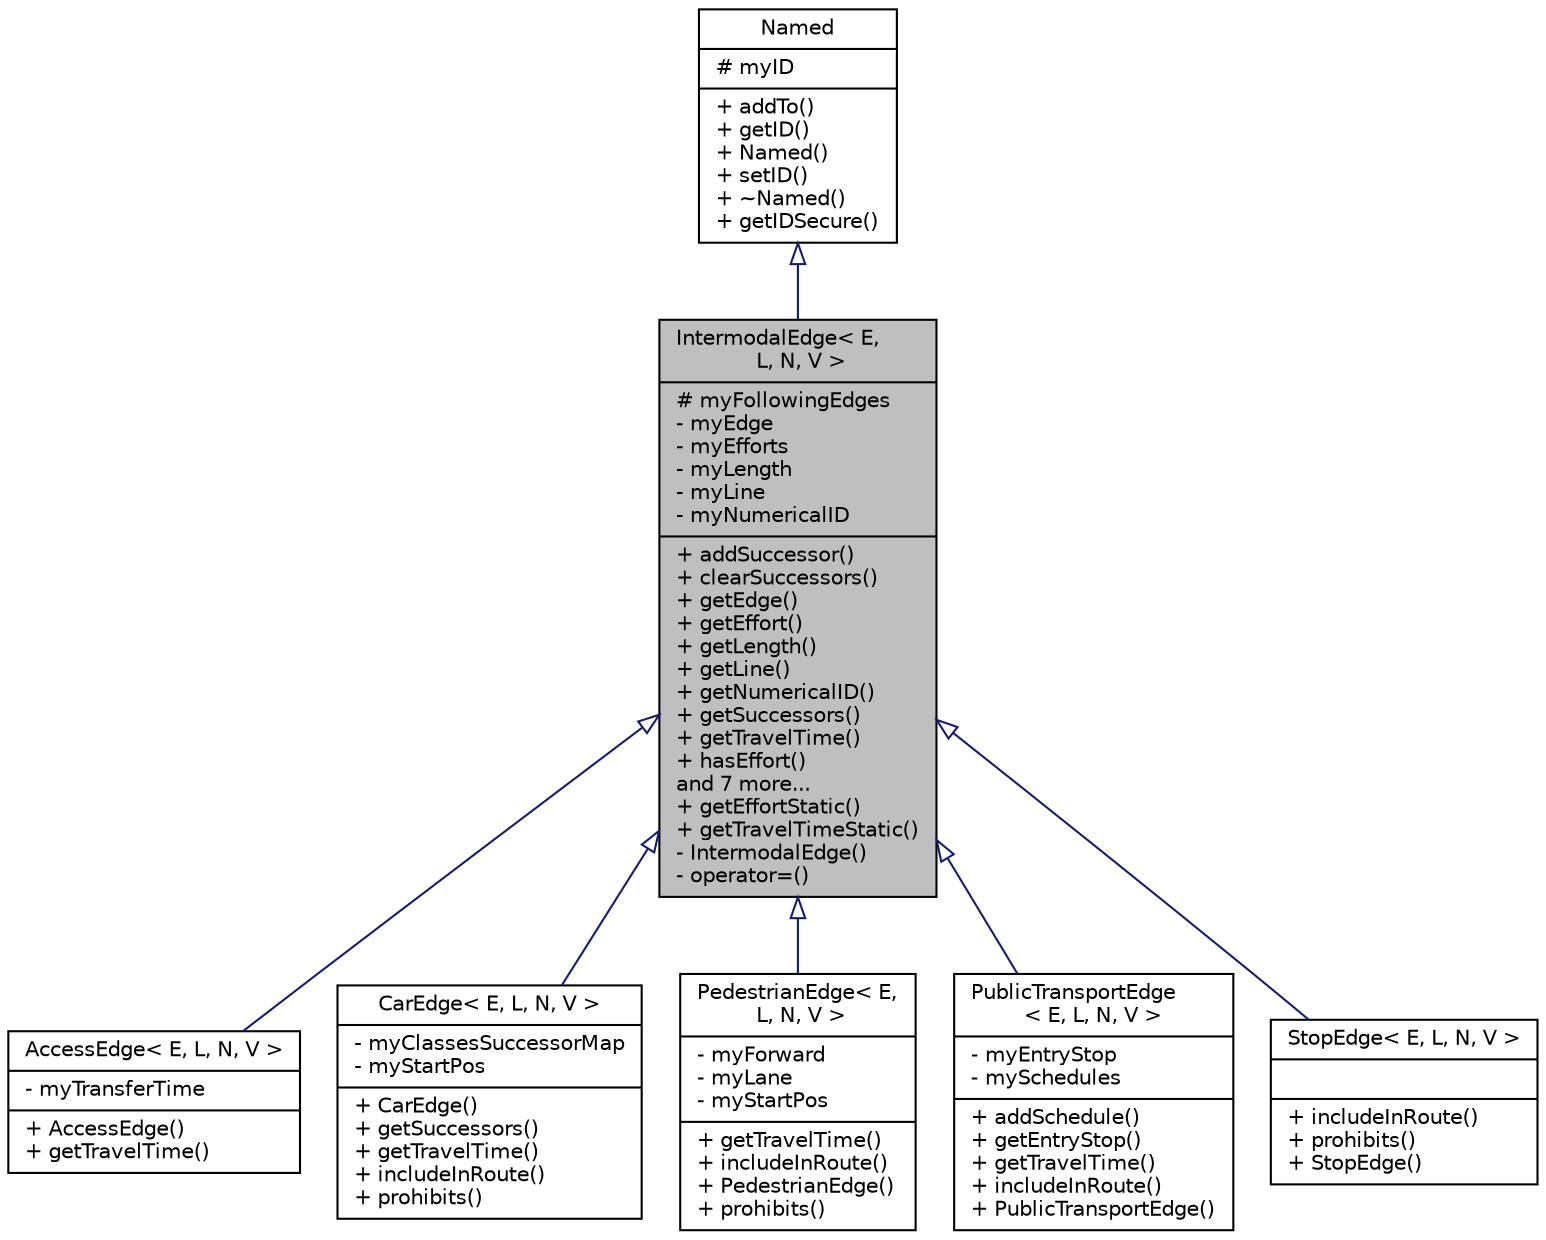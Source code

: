 digraph "IntermodalEdge&lt; E, L, N, V &gt;"
{
  edge [fontname="Helvetica",fontsize="10",labelfontname="Helvetica",labelfontsize="10"];
  node [fontname="Helvetica",fontsize="10",shape=record];
  Node0 [label="{IntermodalEdge\< E,\l L, N, V \>\n|# myFollowingEdges\l- myEdge\l- myEfforts\l- myLength\l- myLine\l- myNumericalID\l|+ addSuccessor()\l+ clearSuccessors()\l+ getEdge()\l+ getEffort()\l+ getLength()\l+ getLine()\l+ getNumericalID()\l+ getSuccessors()\l+ getTravelTime()\l+ hasEffort()\land 7 more...\l+ getEffortStatic()\l+ getTravelTimeStatic()\l- IntermodalEdge()\l- operator=()\l}",height=0.2,width=0.4,color="black", fillcolor="grey75", style="filled", fontcolor="black"];
  Node1 -> Node0 [dir="back",color="midnightblue",fontsize="10",style="solid",arrowtail="onormal",fontname="Helvetica"];
  Node1 [label="{Named\n|# myID\l|+ addTo()\l+ getID()\l+ Named()\l+ setID()\l+ ~Named()\l+ getIDSecure()\l}",height=0.2,width=0.4,color="black", fillcolor="white", style="filled",URL="$d5/dbf/class_named.html",tooltip="Base class for objects which have an id. "];
  Node0 -> Node2 [dir="back",color="midnightblue",fontsize="10",style="solid",arrowtail="onormal",fontname="Helvetica"];
  Node2 [label="{AccessEdge\< E, L, N, V \>\n|- myTransferTime\l|+ AccessEdge()\l+ getTravelTime()\l}",height=0.2,width=0.4,color="black", fillcolor="white", style="filled",URL="$da/d7f/class_access_edge.html",tooltip="the access edge connecting different modes that is given to the internal router (SUMOAbstractRouter) ..."];
  Node0 -> Node3 [dir="back",color="midnightblue",fontsize="10",style="solid",arrowtail="onormal",fontname="Helvetica"];
  Node3 [label="{CarEdge\< E, L, N, V \>\n|- myClassesSuccessorMap\l- myStartPos\l|+ CarEdge()\l+ getSuccessors()\l+ getTravelTime()\l+ includeInRoute()\l+ prohibits()\l}",height=0.2,width=0.4,color="black", fillcolor="white", style="filled",URL="$d8/d80/class_car_edge.html",tooltip="the car edge type that is given to the internal router (SUMOAbstractRouter) "];
  Node0 -> Node4 [dir="back",color="midnightblue",fontsize="10",style="solid",arrowtail="onormal",fontname="Helvetica"];
  Node4 [label="{PedestrianEdge\< E,\l L, N, V \>\n|- myForward\l- myLane\l- myStartPos\l|+ getTravelTime()\l+ includeInRoute()\l+ PedestrianEdge()\l+ prohibits()\l}",height=0.2,width=0.4,color="black", fillcolor="white", style="filled",URL="$dc/d72/class_pedestrian_edge.html",tooltip="the pedestrian edge type that is given to the internal router (SUMOAbstractRouter) ..."];
  Node0 -> Node5 [dir="back",color="midnightblue",fontsize="10",style="solid",arrowtail="onormal",fontname="Helvetica"];
  Node5 [label="{PublicTransportEdge\l\< E, L, N, V \>\n|- myEntryStop\l- mySchedules\l|+ addSchedule()\l+ getEntryStop()\l+ getTravelTime()\l+ includeInRoute()\l+ PublicTransportEdge()\l}",height=0.2,width=0.4,color="black", fillcolor="white", style="filled",URL="$d5/d63/class_public_transport_edge.html",tooltip="the public transport edge type connecting the stop edges "];
  Node0 -> Node6 [dir="back",color="midnightblue",fontsize="10",style="solid",arrowtail="onormal",fontname="Helvetica"];
  Node6 [label="{StopEdge\< E, L, N, V \>\n||+ includeInRoute()\l+ prohibits()\l+ StopEdge()\l}",height=0.2,width=0.4,color="black", fillcolor="white", style="filled",URL="$d1/dc7/class_stop_edge.html",tooltip="the stop edge type representing bus and train stops "];
}
